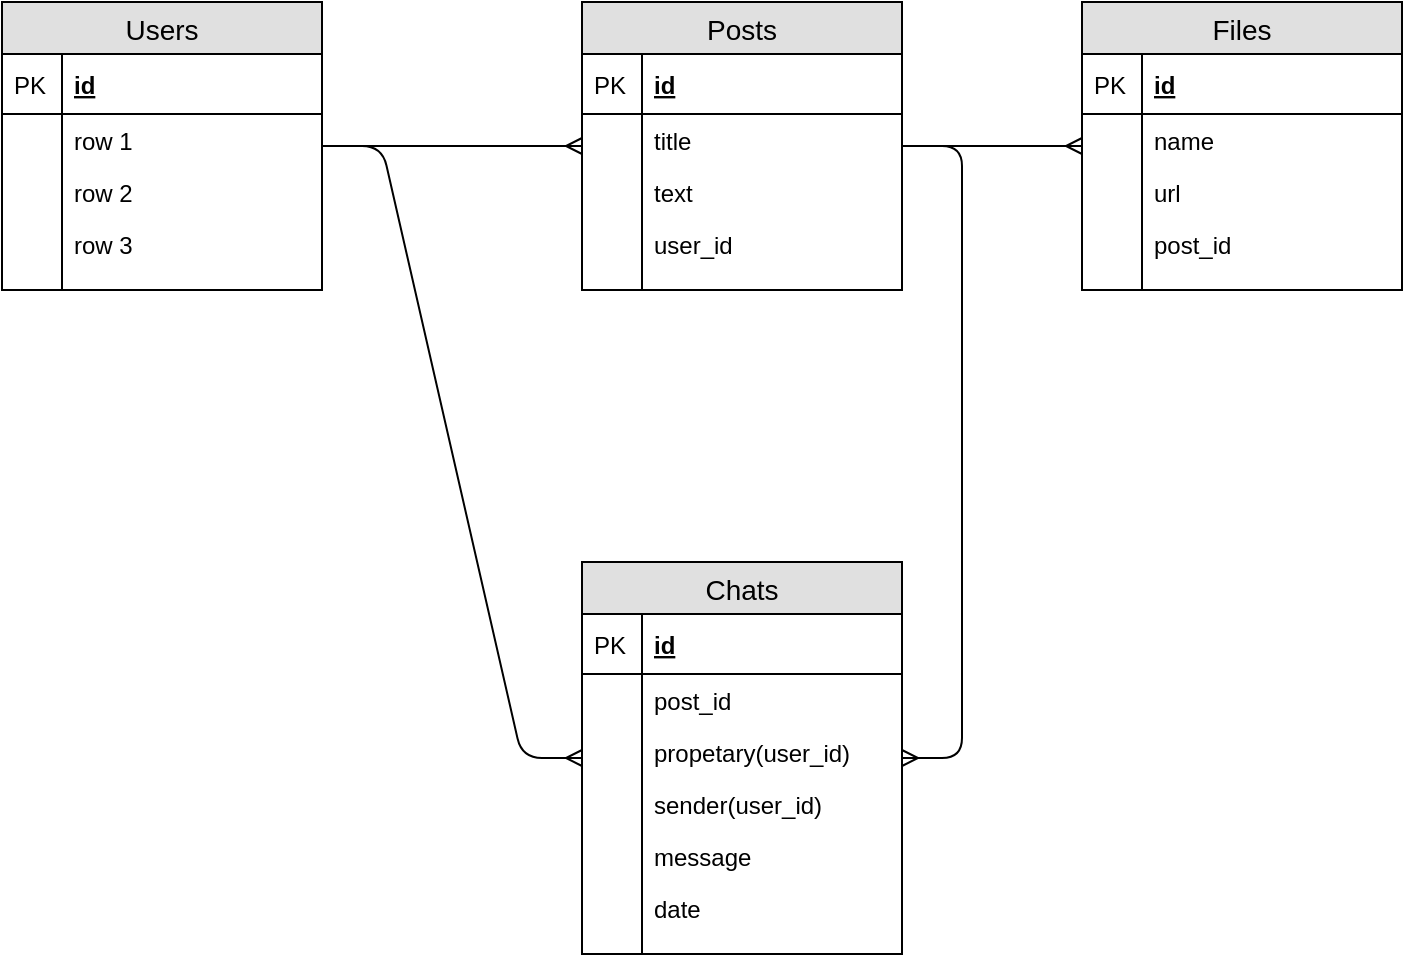 <mxfile version="12.5.1" type="github">
  <diagram id="gvmDLg7hdBk43QmgxOMV" name="Page-1">
    <mxGraphModel dx="753" dy="482" grid="1" gridSize="10" guides="1" tooltips="1" connect="1" arrows="1" fold="1" page="1" pageScale="1" pageWidth="827" pageHeight="1169" math="0" shadow="0">
      <root>
        <mxCell id="0"/>
        <mxCell id="1" parent="0"/>
        <mxCell id="FK4Q3kuTDBUWVzhtZBnx-1" value="Users" style="swimlane;fontStyle=0;childLayout=stackLayout;horizontal=1;startSize=26;fillColor=#e0e0e0;horizontalStack=0;resizeParent=1;resizeParentMax=0;resizeLast=0;collapsible=1;marginBottom=0;swimlaneFillColor=#ffffff;align=center;fontSize=14;" vertex="1" parent="1">
          <mxGeometry x="60" y="20" width="160" height="144" as="geometry"/>
        </mxCell>
        <mxCell id="FK4Q3kuTDBUWVzhtZBnx-2" value="id" style="shape=partialRectangle;top=0;left=0;right=0;bottom=1;align=left;verticalAlign=middle;fillColor=none;spacingLeft=34;spacingRight=4;overflow=hidden;rotatable=0;points=[[0,0.5],[1,0.5]];portConstraint=eastwest;dropTarget=0;fontStyle=5;fontSize=12;" vertex="1" parent="FK4Q3kuTDBUWVzhtZBnx-1">
          <mxGeometry y="26" width="160" height="30" as="geometry"/>
        </mxCell>
        <mxCell id="FK4Q3kuTDBUWVzhtZBnx-3" value="PK" style="shape=partialRectangle;top=0;left=0;bottom=0;fillColor=none;align=left;verticalAlign=middle;spacingLeft=4;spacingRight=4;overflow=hidden;rotatable=0;points=[];portConstraint=eastwest;part=1;fontSize=12;" vertex="1" connectable="0" parent="FK4Q3kuTDBUWVzhtZBnx-2">
          <mxGeometry width="30" height="30" as="geometry"/>
        </mxCell>
        <mxCell id="FK4Q3kuTDBUWVzhtZBnx-4" value="row 1" style="shape=partialRectangle;top=0;left=0;right=0;bottom=0;align=left;verticalAlign=top;fillColor=none;spacingLeft=34;spacingRight=4;overflow=hidden;rotatable=0;points=[[0,0.5],[1,0.5]];portConstraint=eastwest;dropTarget=0;fontSize=12;" vertex="1" parent="FK4Q3kuTDBUWVzhtZBnx-1">
          <mxGeometry y="56" width="160" height="26" as="geometry"/>
        </mxCell>
        <mxCell id="FK4Q3kuTDBUWVzhtZBnx-5" value="" style="shape=partialRectangle;top=0;left=0;bottom=0;fillColor=none;align=left;verticalAlign=top;spacingLeft=4;spacingRight=4;overflow=hidden;rotatable=0;points=[];portConstraint=eastwest;part=1;fontSize=12;" vertex="1" connectable="0" parent="FK4Q3kuTDBUWVzhtZBnx-4">
          <mxGeometry width="30" height="26" as="geometry"/>
        </mxCell>
        <mxCell id="FK4Q3kuTDBUWVzhtZBnx-6" value="row 2" style="shape=partialRectangle;top=0;left=0;right=0;bottom=0;align=left;verticalAlign=top;fillColor=none;spacingLeft=34;spacingRight=4;overflow=hidden;rotatable=0;points=[[0,0.5],[1,0.5]];portConstraint=eastwest;dropTarget=0;fontSize=12;" vertex="1" parent="FK4Q3kuTDBUWVzhtZBnx-1">
          <mxGeometry y="82" width="160" height="26" as="geometry"/>
        </mxCell>
        <mxCell id="FK4Q3kuTDBUWVzhtZBnx-7" value="" style="shape=partialRectangle;top=0;left=0;bottom=0;fillColor=none;align=left;verticalAlign=top;spacingLeft=4;spacingRight=4;overflow=hidden;rotatable=0;points=[];portConstraint=eastwest;part=1;fontSize=12;" vertex="1" connectable="0" parent="FK4Q3kuTDBUWVzhtZBnx-6">
          <mxGeometry width="30" height="26" as="geometry"/>
        </mxCell>
        <mxCell id="FK4Q3kuTDBUWVzhtZBnx-8" value="row 3" style="shape=partialRectangle;top=0;left=0;right=0;bottom=0;align=left;verticalAlign=top;fillColor=none;spacingLeft=34;spacingRight=4;overflow=hidden;rotatable=0;points=[[0,0.5],[1,0.5]];portConstraint=eastwest;dropTarget=0;fontSize=12;" vertex="1" parent="FK4Q3kuTDBUWVzhtZBnx-1">
          <mxGeometry y="108" width="160" height="26" as="geometry"/>
        </mxCell>
        <mxCell id="FK4Q3kuTDBUWVzhtZBnx-9" value="" style="shape=partialRectangle;top=0;left=0;bottom=0;fillColor=none;align=left;verticalAlign=top;spacingLeft=4;spacingRight=4;overflow=hidden;rotatable=0;points=[];portConstraint=eastwest;part=1;fontSize=12;" vertex="1" connectable="0" parent="FK4Q3kuTDBUWVzhtZBnx-8">
          <mxGeometry width="30" height="26" as="geometry"/>
        </mxCell>
        <mxCell id="FK4Q3kuTDBUWVzhtZBnx-10" value="" style="shape=partialRectangle;top=0;left=0;right=0;bottom=0;align=left;verticalAlign=top;fillColor=none;spacingLeft=34;spacingRight=4;overflow=hidden;rotatable=0;points=[[0,0.5],[1,0.5]];portConstraint=eastwest;dropTarget=0;fontSize=12;" vertex="1" parent="FK4Q3kuTDBUWVzhtZBnx-1">
          <mxGeometry y="134" width="160" height="10" as="geometry"/>
        </mxCell>
        <mxCell id="FK4Q3kuTDBUWVzhtZBnx-11" value="" style="shape=partialRectangle;top=0;left=0;bottom=0;fillColor=none;align=left;verticalAlign=top;spacingLeft=4;spacingRight=4;overflow=hidden;rotatable=0;points=[];portConstraint=eastwest;part=1;fontSize=12;" vertex="1" connectable="0" parent="FK4Q3kuTDBUWVzhtZBnx-10">
          <mxGeometry width="30" height="10" as="geometry"/>
        </mxCell>
        <mxCell id="FK4Q3kuTDBUWVzhtZBnx-12" value="Posts" style="swimlane;fontStyle=0;childLayout=stackLayout;horizontal=1;startSize=26;fillColor=#e0e0e0;horizontalStack=0;resizeParent=1;resizeParentMax=0;resizeLast=0;collapsible=1;marginBottom=0;swimlaneFillColor=#ffffff;align=center;fontSize=14;" vertex="1" parent="1">
          <mxGeometry x="350" y="20" width="160" height="144" as="geometry"/>
        </mxCell>
        <mxCell id="FK4Q3kuTDBUWVzhtZBnx-13" value="id" style="shape=partialRectangle;top=0;left=0;right=0;bottom=1;align=left;verticalAlign=middle;fillColor=none;spacingLeft=34;spacingRight=4;overflow=hidden;rotatable=0;points=[[0,0.5],[1,0.5]];portConstraint=eastwest;dropTarget=0;fontStyle=5;fontSize=12;" vertex="1" parent="FK4Q3kuTDBUWVzhtZBnx-12">
          <mxGeometry y="26" width="160" height="30" as="geometry"/>
        </mxCell>
        <mxCell id="FK4Q3kuTDBUWVzhtZBnx-14" value="PK" style="shape=partialRectangle;top=0;left=0;bottom=0;fillColor=none;align=left;verticalAlign=middle;spacingLeft=4;spacingRight=4;overflow=hidden;rotatable=0;points=[];portConstraint=eastwest;part=1;fontSize=12;" vertex="1" connectable="0" parent="FK4Q3kuTDBUWVzhtZBnx-13">
          <mxGeometry width="30" height="30" as="geometry"/>
        </mxCell>
        <mxCell id="FK4Q3kuTDBUWVzhtZBnx-15" value="title" style="shape=partialRectangle;top=0;left=0;right=0;bottom=0;align=left;verticalAlign=top;fillColor=none;spacingLeft=34;spacingRight=4;overflow=hidden;rotatable=0;points=[[0,0.5],[1,0.5]];portConstraint=eastwest;dropTarget=0;fontSize=12;" vertex="1" parent="FK4Q3kuTDBUWVzhtZBnx-12">
          <mxGeometry y="56" width="160" height="26" as="geometry"/>
        </mxCell>
        <mxCell id="FK4Q3kuTDBUWVzhtZBnx-16" value="" style="shape=partialRectangle;top=0;left=0;bottom=0;fillColor=none;align=left;verticalAlign=top;spacingLeft=4;spacingRight=4;overflow=hidden;rotatable=0;points=[];portConstraint=eastwest;part=1;fontSize=12;" vertex="1" connectable="0" parent="FK4Q3kuTDBUWVzhtZBnx-15">
          <mxGeometry width="30" height="26" as="geometry"/>
        </mxCell>
        <mxCell id="FK4Q3kuTDBUWVzhtZBnx-17" value="text" style="shape=partialRectangle;top=0;left=0;right=0;bottom=0;align=left;verticalAlign=top;fillColor=none;spacingLeft=34;spacingRight=4;overflow=hidden;rotatable=0;points=[[0,0.5],[1,0.5]];portConstraint=eastwest;dropTarget=0;fontSize=12;" vertex="1" parent="FK4Q3kuTDBUWVzhtZBnx-12">
          <mxGeometry y="82" width="160" height="26" as="geometry"/>
        </mxCell>
        <mxCell id="FK4Q3kuTDBUWVzhtZBnx-18" value="" style="shape=partialRectangle;top=0;left=0;bottom=0;fillColor=none;align=left;verticalAlign=top;spacingLeft=4;spacingRight=4;overflow=hidden;rotatable=0;points=[];portConstraint=eastwest;part=1;fontSize=12;" vertex="1" connectable="0" parent="FK4Q3kuTDBUWVzhtZBnx-17">
          <mxGeometry width="30" height="26" as="geometry"/>
        </mxCell>
        <mxCell id="FK4Q3kuTDBUWVzhtZBnx-19" value="user_id" style="shape=partialRectangle;top=0;left=0;right=0;bottom=0;align=left;verticalAlign=top;fillColor=none;spacingLeft=34;spacingRight=4;overflow=hidden;rotatable=0;points=[[0,0.5],[1,0.5]];portConstraint=eastwest;dropTarget=0;fontSize=12;" vertex="1" parent="FK4Q3kuTDBUWVzhtZBnx-12">
          <mxGeometry y="108" width="160" height="26" as="geometry"/>
        </mxCell>
        <mxCell id="FK4Q3kuTDBUWVzhtZBnx-20" value="" style="shape=partialRectangle;top=0;left=0;bottom=0;fillColor=none;align=left;verticalAlign=top;spacingLeft=4;spacingRight=4;overflow=hidden;rotatable=0;points=[];portConstraint=eastwest;part=1;fontSize=12;" vertex="1" connectable="0" parent="FK4Q3kuTDBUWVzhtZBnx-19">
          <mxGeometry width="30" height="26" as="geometry"/>
        </mxCell>
        <mxCell id="FK4Q3kuTDBUWVzhtZBnx-21" value="" style="shape=partialRectangle;top=0;left=0;right=0;bottom=0;align=left;verticalAlign=top;fillColor=none;spacingLeft=34;spacingRight=4;overflow=hidden;rotatable=0;points=[[0,0.5],[1,0.5]];portConstraint=eastwest;dropTarget=0;fontSize=12;" vertex="1" parent="FK4Q3kuTDBUWVzhtZBnx-12">
          <mxGeometry y="134" width="160" height="10" as="geometry"/>
        </mxCell>
        <mxCell id="FK4Q3kuTDBUWVzhtZBnx-22" value="" style="shape=partialRectangle;top=0;left=0;bottom=0;fillColor=none;align=left;verticalAlign=top;spacingLeft=4;spacingRight=4;overflow=hidden;rotatable=0;points=[];portConstraint=eastwest;part=1;fontSize=12;" vertex="1" connectable="0" parent="FK4Q3kuTDBUWVzhtZBnx-21">
          <mxGeometry width="30" height="10" as="geometry"/>
        </mxCell>
        <mxCell id="FK4Q3kuTDBUWVzhtZBnx-23" value="Chats" style="swimlane;fontStyle=0;childLayout=stackLayout;horizontal=1;startSize=26;fillColor=#e0e0e0;horizontalStack=0;resizeParent=1;resizeParentMax=0;resizeLast=0;collapsible=1;marginBottom=0;swimlaneFillColor=#ffffff;align=center;fontSize=14;" vertex="1" parent="1">
          <mxGeometry x="350" y="300" width="160" height="196" as="geometry"/>
        </mxCell>
        <mxCell id="FK4Q3kuTDBUWVzhtZBnx-24" value="id" style="shape=partialRectangle;top=0;left=0;right=0;bottom=1;align=left;verticalAlign=middle;fillColor=none;spacingLeft=34;spacingRight=4;overflow=hidden;rotatable=0;points=[[0,0.5],[1,0.5]];portConstraint=eastwest;dropTarget=0;fontStyle=5;fontSize=12;" vertex="1" parent="FK4Q3kuTDBUWVzhtZBnx-23">
          <mxGeometry y="26" width="160" height="30" as="geometry"/>
        </mxCell>
        <mxCell id="FK4Q3kuTDBUWVzhtZBnx-25" value="PK" style="shape=partialRectangle;top=0;left=0;bottom=0;fillColor=none;align=left;verticalAlign=middle;spacingLeft=4;spacingRight=4;overflow=hidden;rotatable=0;points=[];portConstraint=eastwest;part=1;fontSize=12;" vertex="1" connectable="0" parent="FK4Q3kuTDBUWVzhtZBnx-24">
          <mxGeometry width="30" height="30" as="geometry"/>
        </mxCell>
        <mxCell id="FK4Q3kuTDBUWVzhtZBnx-26" value="post_id" style="shape=partialRectangle;top=0;left=0;right=0;bottom=0;align=left;verticalAlign=top;fillColor=none;spacingLeft=34;spacingRight=4;overflow=hidden;rotatable=0;points=[[0,0.5],[1,0.5]];portConstraint=eastwest;dropTarget=0;fontSize=12;" vertex="1" parent="FK4Q3kuTDBUWVzhtZBnx-23">
          <mxGeometry y="56" width="160" height="26" as="geometry"/>
        </mxCell>
        <mxCell id="FK4Q3kuTDBUWVzhtZBnx-27" value="" style="shape=partialRectangle;top=0;left=0;bottom=0;fillColor=none;align=left;verticalAlign=top;spacingLeft=4;spacingRight=4;overflow=hidden;rotatable=0;points=[];portConstraint=eastwest;part=1;fontSize=12;" vertex="1" connectable="0" parent="FK4Q3kuTDBUWVzhtZBnx-26">
          <mxGeometry width="30" height="26" as="geometry"/>
        </mxCell>
        <mxCell id="FK4Q3kuTDBUWVzhtZBnx-28" value="propetary(user_id)" style="shape=partialRectangle;top=0;left=0;right=0;bottom=0;align=left;verticalAlign=top;fillColor=none;spacingLeft=34;spacingRight=4;overflow=hidden;rotatable=0;points=[[0,0.5],[1,0.5]];portConstraint=eastwest;dropTarget=0;fontSize=12;" vertex="1" parent="FK4Q3kuTDBUWVzhtZBnx-23">
          <mxGeometry y="82" width="160" height="26" as="geometry"/>
        </mxCell>
        <mxCell id="FK4Q3kuTDBUWVzhtZBnx-29" value="" style="shape=partialRectangle;top=0;left=0;bottom=0;fillColor=none;align=left;verticalAlign=top;spacingLeft=4;spacingRight=4;overflow=hidden;rotatable=0;points=[];portConstraint=eastwest;part=1;fontSize=12;" vertex="1" connectable="0" parent="FK4Q3kuTDBUWVzhtZBnx-28">
          <mxGeometry width="30" height="26" as="geometry"/>
        </mxCell>
        <mxCell id="FK4Q3kuTDBUWVzhtZBnx-30" value="sender(user_id)" style="shape=partialRectangle;top=0;left=0;right=0;bottom=0;align=left;verticalAlign=top;fillColor=none;spacingLeft=34;spacingRight=4;overflow=hidden;rotatable=0;points=[[0,0.5],[1,0.5]];portConstraint=eastwest;dropTarget=0;fontSize=12;" vertex="1" parent="FK4Q3kuTDBUWVzhtZBnx-23">
          <mxGeometry y="108" width="160" height="26" as="geometry"/>
        </mxCell>
        <mxCell id="FK4Q3kuTDBUWVzhtZBnx-31" value="" style="shape=partialRectangle;top=0;left=0;bottom=0;fillColor=none;align=left;verticalAlign=top;spacingLeft=4;spacingRight=4;overflow=hidden;rotatable=0;points=[];portConstraint=eastwest;part=1;fontSize=12;" vertex="1" connectable="0" parent="FK4Q3kuTDBUWVzhtZBnx-30">
          <mxGeometry width="30" height="26" as="geometry"/>
        </mxCell>
        <mxCell id="FK4Q3kuTDBUWVzhtZBnx-45" value="message" style="shape=partialRectangle;top=0;left=0;right=0;bottom=0;align=left;verticalAlign=top;fillColor=none;spacingLeft=34;spacingRight=4;overflow=hidden;rotatable=0;points=[[0,0.5],[1,0.5]];portConstraint=eastwest;dropTarget=0;fontSize=12;" vertex="1" parent="FK4Q3kuTDBUWVzhtZBnx-23">
          <mxGeometry y="134" width="160" height="26" as="geometry"/>
        </mxCell>
        <mxCell id="FK4Q3kuTDBUWVzhtZBnx-46" value="" style="shape=partialRectangle;top=0;left=0;bottom=0;fillColor=none;align=left;verticalAlign=top;spacingLeft=4;spacingRight=4;overflow=hidden;rotatable=0;points=[];portConstraint=eastwest;part=1;fontSize=12;" vertex="1" connectable="0" parent="FK4Q3kuTDBUWVzhtZBnx-45">
          <mxGeometry width="30" height="26" as="geometry"/>
        </mxCell>
        <mxCell id="FK4Q3kuTDBUWVzhtZBnx-47" value="date" style="shape=partialRectangle;top=0;left=0;right=0;bottom=0;align=left;verticalAlign=top;fillColor=none;spacingLeft=34;spacingRight=4;overflow=hidden;rotatable=0;points=[[0,0.5],[1,0.5]];portConstraint=eastwest;dropTarget=0;fontSize=12;" vertex="1" parent="FK4Q3kuTDBUWVzhtZBnx-23">
          <mxGeometry y="160" width="160" height="26" as="geometry"/>
        </mxCell>
        <mxCell id="FK4Q3kuTDBUWVzhtZBnx-48" value="" style="shape=partialRectangle;top=0;left=0;bottom=0;fillColor=none;align=left;verticalAlign=top;spacingLeft=4;spacingRight=4;overflow=hidden;rotatable=0;points=[];portConstraint=eastwest;part=1;fontSize=12;" vertex="1" connectable="0" parent="FK4Q3kuTDBUWVzhtZBnx-47">
          <mxGeometry width="30" height="26" as="geometry"/>
        </mxCell>
        <mxCell id="FK4Q3kuTDBUWVzhtZBnx-32" value="" style="shape=partialRectangle;top=0;left=0;right=0;bottom=0;align=left;verticalAlign=top;fillColor=none;spacingLeft=34;spacingRight=4;overflow=hidden;rotatable=0;points=[[0,0.5],[1,0.5]];portConstraint=eastwest;dropTarget=0;fontSize=12;" vertex="1" parent="FK4Q3kuTDBUWVzhtZBnx-23">
          <mxGeometry y="186" width="160" height="10" as="geometry"/>
        </mxCell>
        <mxCell id="FK4Q3kuTDBUWVzhtZBnx-33" value="" style="shape=partialRectangle;top=0;left=0;bottom=0;fillColor=none;align=left;verticalAlign=top;spacingLeft=4;spacingRight=4;overflow=hidden;rotatable=0;points=[];portConstraint=eastwest;part=1;fontSize=12;" vertex="1" connectable="0" parent="FK4Q3kuTDBUWVzhtZBnx-32">
          <mxGeometry width="30" height="10" as="geometry"/>
        </mxCell>
        <mxCell id="FK4Q3kuTDBUWVzhtZBnx-34" value="Files" style="swimlane;fontStyle=0;childLayout=stackLayout;horizontal=1;startSize=26;fillColor=#e0e0e0;horizontalStack=0;resizeParent=1;resizeParentMax=0;resizeLast=0;collapsible=1;marginBottom=0;swimlaneFillColor=#ffffff;align=center;fontSize=14;" vertex="1" parent="1">
          <mxGeometry x="600" y="20" width="160" height="144" as="geometry"/>
        </mxCell>
        <mxCell id="FK4Q3kuTDBUWVzhtZBnx-35" value="id" style="shape=partialRectangle;top=0;left=0;right=0;bottom=1;align=left;verticalAlign=middle;fillColor=none;spacingLeft=34;spacingRight=4;overflow=hidden;rotatable=0;points=[[0,0.5],[1,0.5]];portConstraint=eastwest;dropTarget=0;fontStyle=5;fontSize=12;" vertex="1" parent="FK4Q3kuTDBUWVzhtZBnx-34">
          <mxGeometry y="26" width="160" height="30" as="geometry"/>
        </mxCell>
        <mxCell id="FK4Q3kuTDBUWVzhtZBnx-36" value="PK" style="shape=partialRectangle;top=0;left=0;bottom=0;fillColor=none;align=left;verticalAlign=middle;spacingLeft=4;spacingRight=4;overflow=hidden;rotatable=0;points=[];portConstraint=eastwest;part=1;fontSize=12;" vertex="1" connectable="0" parent="FK4Q3kuTDBUWVzhtZBnx-35">
          <mxGeometry width="30" height="30" as="geometry"/>
        </mxCell>
        <mxCell id="FK4Q3kuTDBUWVzhtZBnx-37" value="name" style="shape=partialRectangle;top=0;left=0;right=0;bottom=0;align=left;verticalAlign=top;fillColor=none;spacingLeft=34;spacingRight=4;overflow=hidden;rotatable=0;points=[[0,0.5],[1,0.5]];portConstraint=eastwest;dropTarget=0;fontSize=12;" vertex="1" parent="FK4Q3kuTDBUWVzhtZBnx-34">
          <mxGeometry y="56" width="160" height="26" as="geometry"/>
        </mxCell>
        <mxCell id="FK4Q3kuTDBUWVzhtZBnx-38" value="" style="shape=partialRectangle;top=0;left=0;bottom=0;fillColor=none;align=left;verticalAlign=top;spacingLeft=4;spacingRight=4;overflow=hidden;rotatable=0;points=[];portConstraint=eastwest;part=1;fontSize=12;" vertex="1" connectable="0" parent="FK4Q3kuTDBUWVzhtZBnx-37">
          <mxGeometry width="30" height="26" as="geometry"/>
        </mxCell>
        <mxCell id="FK4Q3kuTDBUWVzhtZBnx-39" value="url" style="shape=partialRectangle;top=0;left=0;right=0;bottom=0;align=left;verticalAlign=top;fillColor=none;spacingLeft=34;spacingRight=4;overflow=hidden;rotatable=0;points=[[0,0.5],[1,0.5]];portConstraint=eastwest;dropTarget=0;fontSize=12;" vertex="1" parent="FK4Q3kuTDBUWVzhtZBnx-34">
          <mxGeometry y="82" width="160" height="26" as="geometry"/>
        </mxCell>
        <mxCell id="FK4Q3kuTDBUWVzhtZBnx-40" value="" style="shape=partialRectangle;top=0;left=0;bottom=0;fillColor=none;align=left;verticalAlign=top;spacingLeft=4;spacingRight=4;overflow=hidden;rotatable=0;points=[];portConstraint=eastwest;part=1;fontSize=12;" vertex="1" connectable="0" parent="FK4Q3kuTDBUWVzhtZBnx-39">
          <mxGeometry width="30" height="26" as="geometry"/>
        </mxCell>
        <mxCell id="FK4Q3kuTDBUWVzhtZBnx-41" value="post_id" style="shape=partialRectangle;top=0;left=0;right=0;bottom=0;align=left;verticalAlign=top;fillColor=none;spacingLeft=34;spacingRight=4;overflow=hidden;rotatable=0;points=[[0,0.5],[1,0.5]];portConstraint=eastwest;dropTarget=0;fontSize=12;" vertex="1" parent="FK4Q3kuTDBUWVzhtZBnx-34">
          <mxGeometry y="108" width="160" height="26" as="geometry"/>
        </mxCell>
        <mxCell id="FK4Q3kuTDBUWVzhtZBnx-42" value="" style="shape=partialRectangle;top=0;left=0;bottom=0;fillColor=none;align=left;verticalAlign=top;spacingLeft=4;spacingRight=4;overflow=hidden;rotatable=0;points=[];portConstraint=eastwest;part=1;fontSize=12;" vertex="1" connectable="0" parent="FK4Q3kuTDBUWVzhtZBnx-41">
          <mxGeometry width="30" height="26" as="geometry"/>
        </mxCell>
        <mxCell id="FK4Q3kuTDBUWVzhtZBnx-43" value="" style="shape=partialRectangle;top=0;left=0;right=0;bottom=0;align=left;verticalAlign=top;fillColor=none;spacingLeft=34;spacingRight=4;overflow=hidden;rotatable=0;points=[[0,0.5],[1,0.5]];portConstraint=eastwest;dropTarget=0;fontSize=12;" vertex="1" parent="FK4Q3kuTDBUWVzhtZBnx-34">
          <mxGeometry y="134" width="160" height="10" as="geometry"/>
        </mxCell>
        <mxCell id="FK4Q3kuTDBUWVzhtZBnx-44" value="" style="shape=partialRectangle;top=0;left=0;bottom=0;fillColor=none;align=left;verticalAlign=top;spacingLeft=4;spacingRight=4;overflow=hidden;rotatable=0;points=[];portConstraint=eastwest;part=1;fontSize=12;" vertex="1" connectable="0" parent="FK4Q3kuTDBUWVzhtZBnx-43">
          <mxGeometry width="30" height="10" as="geometry"/>
        </mxCell>
        <mxCell id="FK4Q3kuTDBUWVzhtZBnx-49" value="" style="edgeStyle=entityRelationEdgeStyle;fontSize=12;html=1;endArrow=ERmany;" edge="1" parent="1" source="FK4Q3kuTDBUWVzhtZBnx-1" target="FK4Q3kuTDBUWVzhtZBnx-12">
          <mxGeometry width="100" height="100" relative="1" as="geometry">
            <mxPoint x="60" y="620" as="sourcePoint"/>
            <mxPoint x="160" y="520" as="targetPoint"/>
          </mxGeometry>
        </mxCell>
        <mxCell id="FK4Q3kuTDBUWVzhtZBnx-50" value="" style="edgeStyle=entityRelationEdgeStyle;fontSize=12;html=1;endArrow=ERmany;" edge="1" parent="1" source="FK4Q3kuTDBUWVzhtZBnx-12" target="FK4Q3kuTDBUWVzhtZBnx-23">
          <mxGeometry width="100" height="100" relative="1" as="geometry">
            <mxPoint x="60" y="620" as="sourcePoint"/>
            <mxPoint x="160" y="520" as="targetPoint"/>
          </mxGeometry>
        </mxCell>
        <mxCell id="FK4Q3kuTDBUWVzhtZBnx-51" value="" style="edgeStyle=entityRelationEdgeStyle;fontSize=12;html=1;endArrow=ERmany;" edge="1" parent="1" source="FK4Q3kuTDBUWVzhtZBnx-1" target="FK4Q3kuTDBUWVzhtZBnx-23">
          <mxGeometry width="100" height="100" relative="1" as="geometry">
            <mxPoint x="60" y="620" as="sourcePoint"/>
            <mxPoint x="160" y="520" as="targetPoint"/>
          </mxGeometry>
        </mxCell>
        <mxCell id="FK4Q3kuTDBUWVzhtZBnx-52" value="" style="edgeStyle=entityRelationEdgeStyle;fontSize=12;html=1;endArrow=ERmany;" edge="1" parent="1" source="FK4Q3kuTDBUWVzhtZBnx-12" target="FK4Q3kuTDBUWVzhtZBnx-34">
          <mxGeometry width="100" height="100" relative="1" as="geometry">
            <mxPoint x="60" y="620" as="sourcePoint"/>
            <mxPoint x="160" y="520" as="targetPoint"/>
          </mxGeometry>
        </mxCell>
      </root>
    </mxGraphModel>
  </diagram>
</mxfile>
